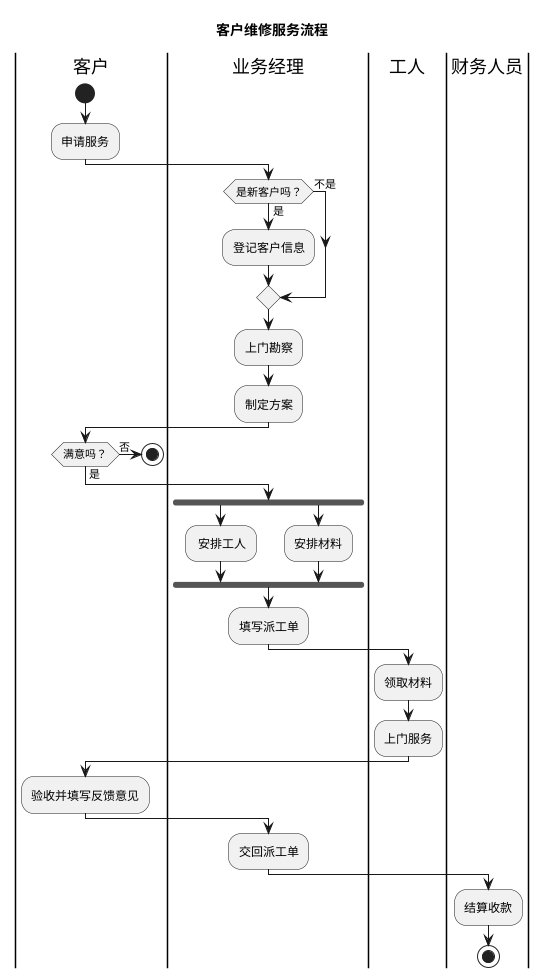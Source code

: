 @startuml
title 客户维修服务流程
|客户|
start
:申请服务;
|业务经理|
if(是新客户吗？) then (是)
:登记客户信息;
else (不是)
endif
:上门勘察;
:制定方案;
|客户|
if(满意吗？) then (否)
stop
else (是)
endif
|业务经理|
 fork
	: 安排工人;
  fork again
	:安排材料;
  end fork
:填写派工单;
|工人|
:领取材料;
:上门服务;
|客户|
:验收并填写反馈意见;
|业务经理|
:交回派工单;
|财务人员|
:结算收款;
stop
@enduml